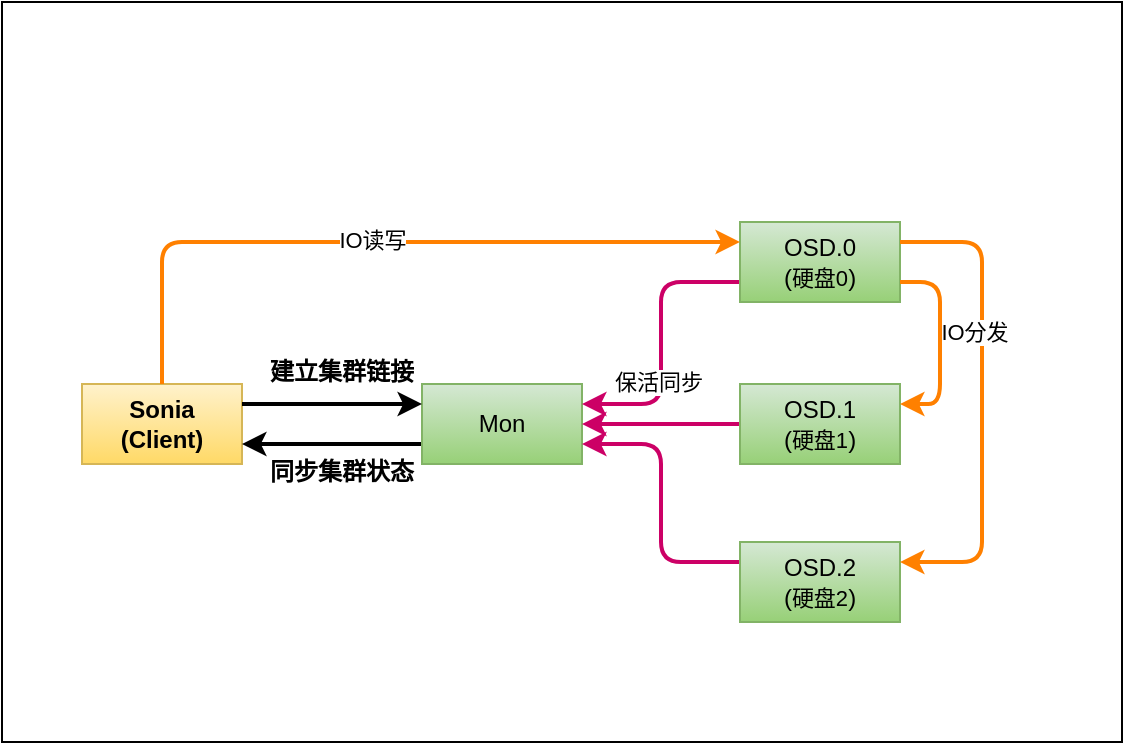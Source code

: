 <mxfile version="17.2.4" type="github">
  <diagram name="Page-1" id="c7558073-3199-34d8-9f00-42111426c3f3">
    <mxGraphModel dx="769" dy="489" grid="1" gridSize="10" guides="1" tooltips="1" connect="1" arrows="1" fold="1" page="1" pageScale="1" pageWidth="826" pageHeight="1169" background="none" math="0" shadow="0">
      <root>
        <mxCell id="0" />
        <mxCell id="1" parent="0" />
        <mxCell id="Ya2ISrlnQAIy4A3owPbG-3" value="" style="rounded=0;whiteSpace=wrap;html=1;" vertex="1" parent="1">
          <mxGeometry x="120" width="560" height="370" as="geometry" />
        </mxCell>
        <mxCell id="Ya2ISrlnQAIy4A3owPbG-4" value="" style="group" vertex="1" connectable="0" parent="1">
          <mxGeometry x="160" y="110" width="450" height="200" as="geometry" />
        </mxCell>
        <mxCell id="_NhsMUah_G-XtV21Ln71-99" value="&lt;b&gt;Sonia&lt;br&gt;(Client)&lt;/b&gt;" style="text;html=1;strokeColor=#d6b656;fillColor=#fff2cc;align=center;verticalAlign=middle;whiteSpace=wrap;overflow=hidden;gradientColor=#ffd966;" parent="Ya2ISrlnQAIy4A3owPbG-4" vertex="1">
          <mxGeometry y="81" width="80" height="40" as="geometry" />
        </mxCell>
        <mxCell id="_NhsMUah_G-XtV21Ln71-106" style="edgeStyle=orthogonalEdgeStyle;rounded=1;orthogonalLoop=1;jettySize=auto;html=1;exitX=0;exitY=0.75;exitDx=0;exitDy=0;entryX=1;entryY=0.75;entryDx=0;entryDy=0;strokeColor=#000000;strokeWidth=2;" parent="Ya2ISrlnQAIy4A3owPbG-4" source="_NhsMUah_G-XtV21Ln71-100" target="_NhsMUah_G-XtV21Ln71-99" edge="1">
          <mxGeometry relative="1" as="geometry" />
        </mxCell>
        <mxCell id="_NhsMUah_G-XtV21Ln71-100" value="Mon" style="text;html=1;strokeColor=#82b366;fillColor=#d5e8d4;align=center;verticalAlign=middle;whiteSpace=wrap;overflow=hidden;gradientColor=#97d077;" parent="Ya2ISrlnQAIy4A3owPbG-4" vertex="1">
          <mxGeometry x="170" y="81" width="80" height="40" as="geometry" />
        </mxCell>
        <mxCell id="_NhsMUah_G-XtV21Ln71-105" style="edgeStyle=orthogonalEdgeStyle;rounded=1;orthogonalLoop=1;jettySize=auto;html=1;exitX=1;exitY=0.25;exitDx=0;exitDy=0;entryX=0;entryY=0.25;entryDx=0;entryDy=0;strokeColor=#000000;strokeWidth=2;" parent="Ya2ISrlnQAIy4A3owPbG-4" source="_NhsMUah_G-XtV21Ln71-99" target="_NhsMUah_G-XtV21Ln71-100" edge="1">
          <mxGeometry relative="1" as="geometry" />
        </mxCell>
        <mxCell id="_NhsMUah_G-XtV21Ln71-121" style="edgeStyle=orthogonalEdgeStyle;rounded=1;sketch=0;jumpStyle=none;orthogonalLoop=1;jettySize=auto;html=1;exitX=0;exitY=0.75;exitDx=0;exitDy=0;entryX=1;entryY=0.25;entryDx=0;entryDy=0;fontSize=11;strokeColor=#CC0066;strokeWidth=2;" parent="Ya2ISrlnQAIy4A3owPbG-4" source="_NhsMUah_G-XtV21Ln71-103" target="_NhsMUah_G-XtV21Ln71-100" edge="1">
          <mxGeometry relative="1" as="geometry" />
        </mxCell>
        <mxCell id="7Am8nNJaut23_0WVht7x-96" value="保活同步" style="edgeLabel;html=1;align=center;verticalAlign=middle;resizable=0;points=[];" parent="_NhsMUah_G-XtV21Ln71-121" vertex="1" connectable="0">
          <mxGeometry x="0.279" y="-2" relative="1" as="geometry">
            <mxPoint as="offset" />
          </mxGeometry>
        </mxCell>
        <mxCell id="_NhsMUah_G-XtV21Ln71-103" value="OSD.0&lt;br&gt;(&lt;font style=&quot;font-size: 11px&quot;&gt;硬盘0&lt;/font&gt;)" style="text;html=1;strokeColor=#82b366;fillColor=#d5e8d4;align=center;verticalAlign=middle;whiteSpace=wrap;overflow=hidden;gradientColor=#97d077;" parent="Ya2ISrlnQAIy4A3owPbG-4" vertex="1">
          <mxGeometry x="329" width="80" height="40" as="geometry" />
        </mxCell>
        <mxCell id="_NhsMUah_G-XtV21Ln71-112" style="edgeStyle=orthogonalEdgeStyle;rounded=1;orthogonalLoop=1;jettySize=auto;html=1;exitX=0.5;exitY=0;exitDx=0;exitDy=0;entryX=0;entryY=0.25;entryDx=0;entryDy=0;strokeColor=#FF8000;sketch=0;strokeWidth=2;" parent="Ya2ISrlnQAIy4A3owPbG-4" source="_NhsMUah_G-XtV21Ln71-99" target="_NhsMUah_G-XtV21Ln71-103" edge="1">
          <mxGeometry relative="1" as="geometry" />
        </mxCell>
        <mxCell id="_NhsMUah_G-XtV21Ln71-120" value="IO读写" style="edgeLabel;html=1;align=center;verticalAlign=middle;resizable=0;points=[];fontSize=11;" parent="_NhsMUah_G-XtV21Ln71-112" vertex="1" connectable="0">
          <mxGeometry x="-0.021" y="1" relative="1" as="geometry">
            <mxPoint as="offset" />
          </mxGeometry>
        </mxCell>
        <mxCell id="_NhsMUah_G-XtV21Ln71-123" style="edgeStyle=orthogonalEdgeStyle;rounded=1;sketch=0;jumpStyle=none;orthogonalLoop=1;jettySize=auto;html=1;exitX=0;exitY=0.25;exitDx=0;exitDy=0;entryX=1;entryY=0.75;entryDx=0;entryDy=0;fontSize=11;strokeColor=#CC0066;strokeWidth=2;" parent="Ya2ISrlnQAIy4A3owPbG-4" source="_NhsMUah_G-XtV21Ln71-104" target="_NhsMUah_G-XtV21Ln71-100" edge="1">
          <mxGeometry relative="1" as="geometry" />
        </mxCell>
        <mxCell id="_NhsMUah_G-XtV21Ln71-104" value="OSD.2&lt;br&gt;(&lt;font style=&quot;font-size: 11px&quot;&gt;硬盘2&lt;/font&gt;)" style="text;html=1;strokeColor=#82b366;fillColor=#d5e8d4;align=center;verticalAlign=middle;whiteSpace=wrap;overflow=hidden;gradientColor=#97d077;" parent="Ya2ISrlnQAIy4A3owPbG-4" vertex="1">
          <mxGeometry x="329" y="160" width="80" height="40" as="geometry" />
        </mxCell>
        <mxCell id="_NhsMUah_G-XtV21Ln71-118" style="edgeStyle=orthogonalEdgeStyle;rounded=1;sketch=0;orthogonalLoop=1;jettySize=auto;html=1;exitX=1;exitY=0.25;exitDx=0;exitDy=0;entryX=1;entryY=0.25;entryDx=0;entryDy=0;fontSize=11;strokeColor=#FF8000;strokeWidth=2;" parent="Ya2ISrlnQAIy4A3owPbG-4" source="_NhsMUah_G-XtV21Ln71-103" target="_NhsMUah_G-XtV21Ln71-104" edge="1">
          <mxGeometry relative="1" as="geometry">
            <Array as="points">
              <mxPoint x="450" y="10" />
              <mxPoint x="450" y="170" />
            </Array>
          </mxGeometry>
        </mxCell>
        <mxCell id="_NhsMUah_G-XtV21Ln71-124" value="IO分发" style="edgeLabel;html=1;align=center;verticalAlign=middle;resizable=0;points=[];fontSize=11;" parent="_NhsMUah_G-XtV21Ln71-118" vertex="1" connectable="0">
          <mxGeometry x="-0.29" y="-4" relative="1" as="geometry">
            <mxPoint as="offset" />
          </mxGeometry>
        </mxCell>
        <mxCell id="_NhsMUah_G-XtV21Ln71-122" style="edgeStyle=orthogonalEdgeStyle;rounded=1;sketch=0;jumpStyle=none;orthogonalLoop=1;jettySize=auto;html=1;exitX=0;exitY=0.5;exitDx=0;exitDy=0;entryX=1;entryY=0.5;entryDx=0;entryDy=0;fontSize=11;strokeColor=#CC0066;strokeWidth=2;" parent="Ya2ISrlnQAIy4A3owPbG-4" source="_NhsMUah_G-XtV21Ln71-109" target="_NhsMUah_G-XtV21Ln71-100" edge="1">
          <mxGeometry relative="1" as="geometry" />
        </mxCell>
        <mxCell id="_NhsMUah_G-XtV21Ln71-109" value="OSD.1&lt;br&gt;(&lt;font style=&quot;font-size: 11px&quot;&gt;硬盘1&lt;/font&gt;)" style="text;html=1;strokeColor=#82b366;fillColor=#d5e8d4;align=center;verticalAlign=middle;whiteSpace=wrap;overflow=hidden;gradientColor=#97d077;" parent="Ya2ISrlnQAIy4A3owPbG-4" vertex="1">
          <mxGeometry x="329" y="81" width="80" height="40" as="geometry" />
        </mxCell>
        <mxCell id="_NhsMUah_G-XtV21Ln71-117" style="edgeStyle=orthogonalEdgeStyle;rounded=1;sketch=0;orthogonalLoop=1;jettySize=auto;html=1;exitX=1;exitY=0.75;exitDx=0;exitDy=0;entryX=1;entryY=0.25;entryDx=0;entryDy=0;fontSize=11;strokeColor=#FF8000;strokeWidth=2;" parent="Ya2ISrlnQAIy4A3owPbG-4" source="_NhsMUah_G-XtV21Ln71-103" target="_NhsMUah_G-XtV21Ln71-109" edge="1">
          <mxGeometry relative="1" as="geometry" />
        </mxCell>
        <mxCell id="_NhsMUah_G-XtV21Ln71-110" value="&lt;b&gt;建立集群链接&lt;/b&gt;" style="text;html=1;strokeColor=none;fillColor=none;align=center;verticalAlign=middle;whiteSpace=wrap;rounded=0;" parent="Ya2ISrlnQAIy4A3owPbG-4" vertex="1">
          <mxGeometry x="90" y="60" width="80" height="30" as="geometry" />
        </mxCell>
        <mxCell id="_NhsMUah_G-XtV21Ln71-111" value="&lt;b&gt;同步集群状态&lt;/b&gt;" style="text;html=1;strokeColor=none;fillColor=none;align=center;verticalAlign=middle;whiteSpace=wrap;rounded=0;" parent="Ya2ISrlnQAIy4A3owPbG-4" vertex="1">
          <mxGeometry x="90" y="110" width="80" height="30" as="geometry" />
        </mxCell>
      </root>
    </mxGraphModel>
  </diagram>
</mxfile>
